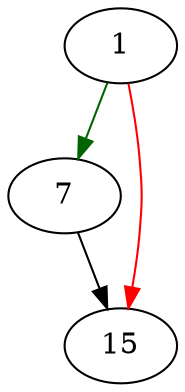 strict digraph "sqlite3WalEndWriteTransaction" {
	// Node definitions.
	1 [entry=true];
	7;
	15;

	// Edge definitions.
	1 -> 7 [
		color=darkgreen
		cond=true
	];
	1 -> 15 [
		color=red
		cond=false
	];
	7 -> 15;
}